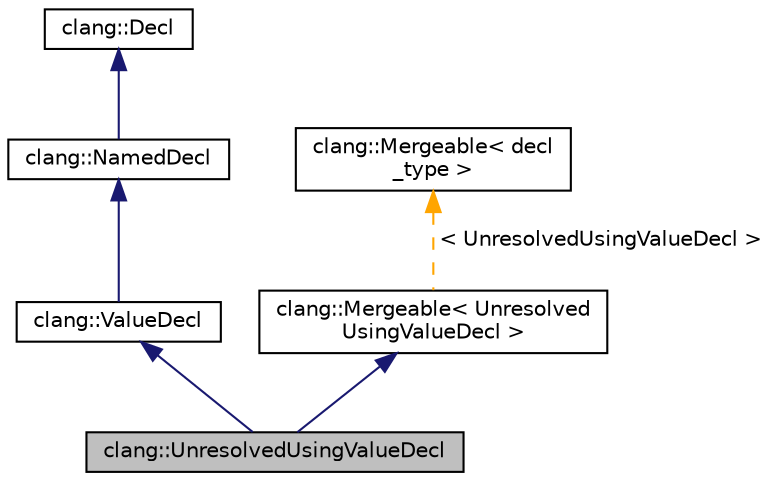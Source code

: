 digraph "clang::UnresolvedUsingValueDecl"
{
 // LATEX_PDF_SIZE
  bgcolor="transparent";
  edge [fontname="Helvetica",fontsize="10",labelfontname="Helvetica",labelfontsize="10"];
  node [fontname="Helvetica",fontsize="10",shape=record];
  Node1 [label="clang::UnresolvedUsingValueDecl",height=0.2,width=0.4,color="black", fillcolor="grey75", style="filled", fontcolor="black",tooltip="Represents a dependent using declaration which was not marked with typename."];
  Node2 -> Node1 [dir="back",color="midnightblue",fontsize="10",style="solid",fontname="Helvetica"];
  Node2 [label="clang::ValueDecl",height=0.2,width=0.4,color="black",URL="$classclang_1_1ValueDecl.html",tooltip="Represent the declaration of a variable (in which case it is an lvalue) a function (in which case it ..."];
  Node3 -> Node2 [dir="back",color="midnightblue",fontsize="10",style="solid",fontname="Helvetica"];
  Node3 [label="clang::NamedDecl",height=0.2,width=0.4,color="black",URL="$classclang_1_1NamedDecl.html",tooltip="This represents a decl that may have a name."];
  Node4 -> Node3 [dir="back",color="midnightblue",fontsize="10",style="solid",fontname="Helvetica"];
  Node4 [label="clang::Decl",height=0.2,width=0.4,color="black",URL="$classclang_1_1Decl.html",tooltip="Decl - This represents one declaration (or definition), e.g."];
  Node5 -> Node1 [dir="back",color="midnightblue",fontsize="10",style="solid",fontname="Helvetica"];
  Node5 [label="clang::Mergeable\< Unresolved\lUsingValueDecl \>",height=0.2,width=0.4,color="black",URL="$classclang_1_1Mergeable.html",tooltip=" "];
  Node6 -> Node5 [dir="back",color="orange",fontsize="10",style="dashed",label=" \< UnresolvedUsingValueDecl \>" ,fontname="Helvetica"];
  Node6 [label="clang::Mergeable\< decl\l_type \>",height=0.2,width=0.4,color="black",URL="$classclang_1_1Mergeable.html",tooltip="Provides common interface for the Decls that cannot be redeclared, but can be merged if the same decl..."];
}
